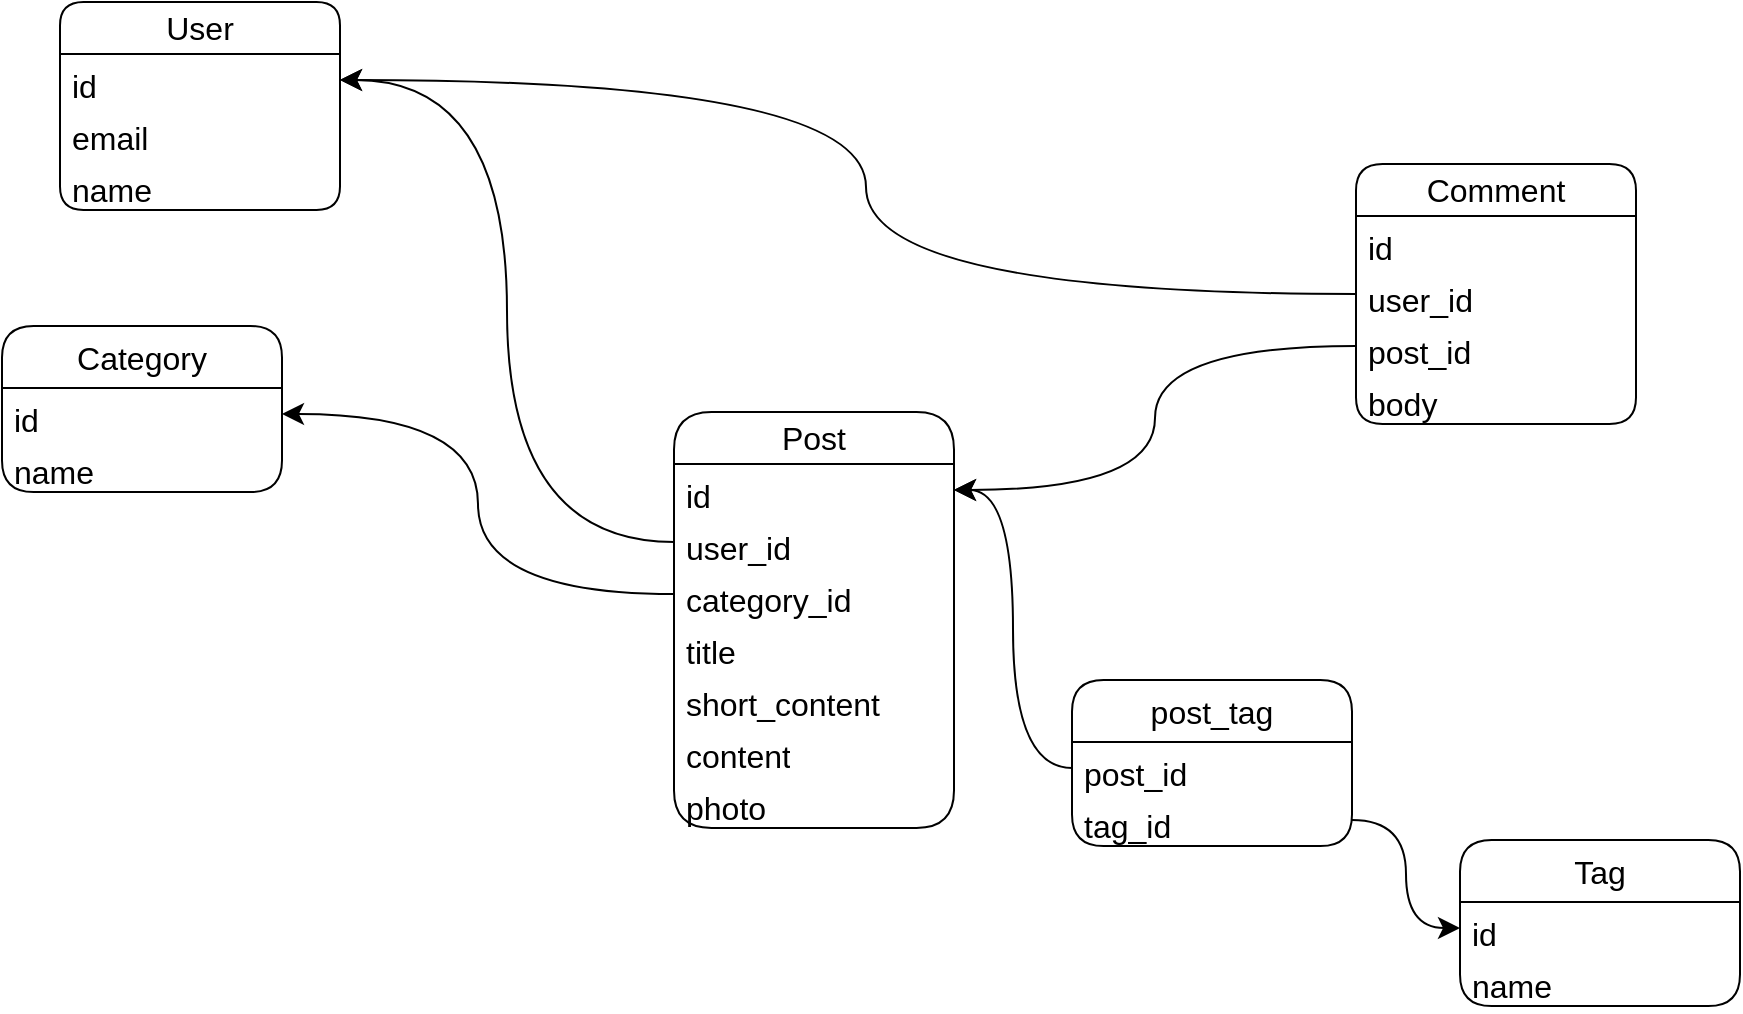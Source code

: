 <mxfile version="21.1.2" type="github">
  <diagram name="Page-1" id="UD6u9HZHboyNJPVJzfUx">
    <mxGraphModel dx="1903" dy="1117" grid="0" gridSize="10" guides="1" tooltips="1" connect="1" arrows="1" fold="1" page="0" pageScale="1" pageWidth="827" pageHeight="1169" math="0" shadow="0">
      <root>
        <mxCell id="0" />
        <mxCell id="1" parent="0" />
        <mxCell id="V_XAY4oXGYLlfpS1AK0X-1" value="User" style="swimlane;fontStyle=0;childLayout=stackLayout;horizontal=1;startSize=26;fillColor=none;horizontalStack=0;resizeParent=1;resizeParentMax=0;resizeLast=0;collapsible=1;marginBottom=0;whiteSpace=wrap;html=1;fontSize=16;rounded=1;" vertex="1" parent="1">
          <mxGeometry x="-357" y="-250" width="140" height="104" as="geometry" />
        </mxCell>
        <mxCell id="V_XAY4oXGYLlfpS1AK0X-2" value="id" style="text;strokeColor=none;fillColor=none;align=left;verticalAlign=top;spacingLeft=4;spacingRight=4;overflow=hidden;rotatable=0;points=[[0,0.5],[1,0.5]];portConstraint=eastwest;whiteSpace=wrap;html=1;fontSize=16;" vertex="1" parent="V_XAY4oXGYLlfpS1AK0X-1">
          <mxGeometry y="26" width="140" height="26" as="geometry" />
        </mxCell>
        <mxCell id="V_XAY4oXGYLlfpS1AK0X-3" value="email" style="text;strokeColor=none;fillColor=none;align=left;verticalAlign=top;spacingLeft=4;spacingRight=4;overflow=hidden;rotatable=0;points=[[0,0.5],[1,0.5]];portConstraint=eastwest;whiteSpace=wrap;html=1;fontSize=16;" vertex="1" parent="V_XAY4oXGYLlfpS1AK0X-1">
          <mxGeometry y="52" width="140" height="26" as="geometry" />
        </mxCell>
        <mxCell id="V_XAY4oXGYLlfpS1AK0X-4" value="name" style="text;strokeColor=none;fillColor=none;align=left;verticalAlign=top;spacingLeft=4;spacingRight=4;overflow=hidden;rotatable=0;points=[[0,0.5],[1,0.5]];portConstraint=eastwest;whiteSpace=wrap;html=1;fontSize=16;" vertex="1" parent="V_XAY4oXGYLlfpS1AK0X-1">
          <mxGeometry y="78" width="140" height="26" as="geometry" />
        </mxCell>
        <mxCell id="V_XAY4oXGYLlfpS1AK0X-5" value="Post" style="swimlane;fontStyle=0;childLayout=stackLayout;horizontal=1;startSize=26;fillColor=none;horizontalStack=0;resizeParent=1;resizeParentMax=0;resizeLast=0;collapsible=1;marginBottom=0;whiteSpace=wrap;html=1;fontSize=16;rounded=1;arcSize=24;" vertex="1" parent="1">
          <mxGeometry x="-50" y="-45" width="140" height="208" as="geometry" />
        </mxCell>
        <mxCell id="V_XAY4oXGYLlfpS1AK0X-6" value="id" style="text;strokeColor=none;fillColor=none;align=left;verticalAlign=top;spacingLeft=4;spacingRight=4;overflow=hidden;rotatable=0;points=[[0,0.5],[1,0.5]];portConstraint=eastwest;whiteSpace=wrap;html=1;fontSize=16;" vertex="1" parent="V_XAY4oXGYLlfpS1AK0X-5">
          <mxGeometry y="26" width="140" height="26" as="geometry" />
        </mxCell>
        <mxCell id="V_XAY4oXGYLlfpS1AK0X-18" value="user_id" style="text;strokeColor=none;fillColor=none;align=left;verticalAlign=top;spacingLeft=4;spacingRight=4;overflow=hidden;rotatable=0;points=[[0,0.5],[1,0.5]];portConstraint=eastwest;whiteSpace=wrap;html=1;fontSize=16;" vertex="1" parent="V_XAY4oXGYLlfpS1AK0X-5">
          <mxGeometry y="52" width="140" height="26" as="geometry" />
        </mxCell>
        <mxCell id="V_XAY4oXGYLlfpS1AK0X-33" value="category_id" style="text;strokeColor=none;fillColor=none;align=left;verticalAlign=top;spacingLeft=4;spacingRight=4;overflow=hidden;rotatable=0;points=[[0,0.5],[1,0.5]];portConstraint=eastwest;whiteSpace=wrap;html=1;fontSize=16;" vertex="1" parent="V_XAY4oXGYLlfpS1AK0X-5">
          <mxGeometry y="78" width="140" height="26" as="geometry" />
        </mxCell>
        <mxCell id="V_XAY4oXGYLlfpS1AK0X-7" value="title" style="text;strokeColor=none;fillColor=none;align=left;verticalAlign=top;spacingLeft=4;spacingRight=4;overflow=hidden;rotatable=0;points=[[0,0.5],[1,0.5]];portConstraint=eastwest;whiteSpace=wrap;html=1;fontSize=16;" vertex="1" parent="V_XAY4oXGYLlfpS1AK0X-5">
          <mxGeometry y="104" width="140" height="26" as="geometry" />
        </mxCell>
        <mxCell id="V_XAY4oXGYLlfpS1AK0X-8" value="short_content" style="text;strokeColor=none;fillColor=none;align=left;verticalAlign=top;spacingLeft=4;spacingRight=4;overflow=hidden;rotatable=0;points=[[0,0.5],[1,0.5]];portConstraint=eastwest;whiteSpace=wrap;html=1;fontSize=16;" vertex="1" parent="V_XAY4oXGYLlfpS1AK0X-5">
          <mxGeometry y="130" width="140" height="26" as="geometry" />
        </mxCell>
        <mxCell id="V_XAY4oXGYLlfpS1AK0X-9" value="content" style="text;strokeColor=none;fillColor=none;align=left;verticalAlign=top;spacingLeft=4;spacingRight=4;overflow=hidden;rotatable=0;points=[[0,0.5],[1,0.5]];portConstraint=eastwest;whiteSpace=wrap;html=1;fontSize=16;" vertex="1" parent="V_XAY4oXGYLlfpS1AK0X-5">
          <mxGeometry y="156" width="140" height="26" as="geometry" />
        </mxCell>
        <mxCell id="V_XAY4oXGYLlfpS1AK0X-10" value="photo" style="text;strokeColor=none;fillColor=none;align=left;verticalAlign=top;spacingLeft=4;spacingRight=4;overflow=hidden;rotatable=0;points=[[0,0.5],[1,0.5]];portConstraint=eastwest;whiteSpace=wrap;html=1;fontSize=16;" vertex="1" parent="V_XAY4oXGYLlfpS1AK0X-5">
          <mxGeometry y="182" width="140" height="26" as="geometry" />
        </mxCell>
        <mxCell id="V_XAY4oXGYLlfpS1AK0X-12" value="Comment" style="swimlane;fontStyle=0;childLayout=stackLayout;horizontal=1;startSize=26;fillColor=none;horizontalStack=0;resizeParent=1;resizeParentMax=0;resizeLast=0;collapsible=1;marginBottom=0;whiteSpace=wrap;html=1;fontSize=16;rounded=1;arcSize=17;" vertex="1" parent="1">
          <mxGeometry x="291" y="-169" width="140" height="130" as="geometry" />
        </mxCell>
        <mxCell id="V_XAY4oXGYLlfpS1AK0X-13" value="id" style="text;strokeColor=none;fillColor=none;align=left;verticalAlign=top;spacingLeft=4;spacingRight=4;overflow=hidden;rotatable=0;points=[[0,0.5],[1,0.5]];portConstraint=eastwest;whiteSpace=wrap;html=1;fontSize=16;" vertex="1" parent="V_XAY4oXGYLlfpS1AK0X-12">
          <mxGeometry y="26" width="140" height="26" as="geometry" />
        </mxCell>
        <mxCell id="V_XAY4oXGYLlfpS1AK0X-24" value="user_id" style="text;strokeColor=none;fillColor=none;align=left;verticalAlign=top;spacingLeft=4;spacingRight=4;overflow=hidden;rotatable=0;points=[[0,0.5],[1,0.5]];portConstraint=eastwest;whiteSpace=wrap;html=1;fontSize=16;" vertex="1" parent="V_XAY4oXGYLlfpS1AK0X-12">
          <mxGeometry y="52" width="140" height="26" as="geometry" />
        </mxCell>
        <mxCell id="V_XAY4oXGYLlfpS1AK0X-14" value="post_id" style="text;strokeColor=none;fillColor=none;align=left;verticalAlign=top;spacingLeft=4;spacingRight=4;overflow=hidden;rotatable=0;points=[[0,0.5],[1,0.5]];portConstraint=eastwest;whiteSpace=wrap;html=1;fontSize=16;" vertex="1" parent="V_XAY4oXGYLlfpS1AK0X-12">
          <mxGeometry y="78" width="140" height="26" as="geometry" />
        </mxCell>
        <mxCell id="V_XAY4oXGYLlfpS1AK0X-21" value="body" style="text;strokeColor=none;fillColor=none;align=left;verticalAlign=top;spacingLeft=4;spacingRight=4;overflow=hidden;rotatable=0;points=[[0,0.5],[1,0.5]];portConstraint=eastwest;whiteSpace=wrap;html=1;fontSize=16;" vertex="1" parent="V_XAY4oXGYLlfpS1AK0X-12">
          <mxGeometry y="104" width="140" height="26" as="geometry" />
        </mxCell>
        <mxCell id="V_XAY4oXGYLlfpS1AK0X-17" style="edgeStyle=orthogonalEdgeStyle;rounded=0;orthogonalLoop=1;jettySize=auto;html=1;entryX=1;entryY=0.5;entryDx=0;entryDy=0;fontSize=12;startSize=8;endSize=8;curved=1;" edge="1" parent="1" source="V_XAY4oXGYLlfpS1AK0X-14" target="V_XAY4oXGYLlfpS1AK0X-6">
          <mxGeometry relative="1" as="geometry" />
        </mxCell>
        <mxCell id="V_XAY4oXGYLlfpS1AK0X-20" value="" style="edgeStyle=orthogonalEdgeStyle;curved=1;rounded=0;orthogonalLoop=1;jettySize=auto;html=1;fontSize=12;startSize=8;endSize=8;entryX=1;entryY=0.5;entryDx=0;entryDy=0;" edge="1" parent="1" source="V_XAY4oXGYLlfpS1AK0X-18" target="V_XAY4oXGYLlfpS1AK0X-2">
          <mxGeometry relative="1" as="geometry" />
        </mxCell>
        <mxCell id="V_XAY4oXGYLlfpS1AK0X-25" style="edgeStyle=orthogonalEdgeStyle;curved=1;rounded=0;orthogonalLoop=1;jettySize=auto;html=1;fontSize=12;startSize=8;endSize=8;exitX=0;exitY=0.5;exitDx=0;exitDy=0;" edge="1" parent="1" source="V_XAY4oXGYLlfpS1AK0X-24" target="V_XAY4oXGYLlfpS1AK0X-2">
          <mxGeometry relative="1" as="geometry">
            <mxPoint x="-213" y="-214" as="targetPoint" />
            <Array as="points">
              <mxPoint x="46" y="-104" />
              <mxPoint x="46" y="-211" />
            </Array>
          </mxGeometry>
        </mxCell>
        <mxCell id="V_XAY4oXGYLlfpS1AK0X-26" value="Category" style="swimlane;fontStyle=0;childLayout=stackLayout;horizontal=1;startSize=31;fillColor=none;horizontalStack=0;resizeParent=1;resizeParentMax=0;resizeLast=0;collapsible=1;marginBottom=0;whiteSpace=wrap;html=1;fontSize=16;rounded=1;arcSize=17;" vertex="1" parent="1">
          <mxGeometry x="-386" y="-88" width="140" height="83" as="geometry" />
        </mxCell>
        <mxCell id="V_XAY4oXGYLlfpS1AK0X-27" value="id" style="text;strokeColor=none;fillColor=none;align=left;verticalAlign=top;spacingLeft=4;spacingRight=4;overflow=hidden;rotatable=0;points=[[0,0.5],[1,0.5]];portConstraint=eastwest;whiteSpace=wrap;html=1;fontSize=16;" vertex="1" parent="V_XAY4oXGYLlfpS1AK0X-26">
          <mxGeometry y="31" width="140" height="26" as="geometry" />
        </mxCell>
        <mxCell id="V_XAY4oXGYLlfpS1AK0X-28" value="name" style="text;strokeColor=none;fillColor=none;align=left;verticalAlign=top;spacingLeft=4;spacingRight=4;overflow=hidden;rotatable=0;points=[[0,0.5],[1,0.5]];portConstraint=eastwest;whiteSpace=wrap;html=1;fontSize=16;" vertex="1" parent="V_XAY4oXGYLlfpS1AK0X-26">
          <mxGeometry y="57" width="140" height="26" as="geometry" />
        </mxCell>
        <mxCell id="V_XAY4oXGYLlfpS1AK0X-34" style="edgeStyle=orthogonalEdgeStyle;curved=1;rounded=0;orthogonalLoop=1;jettySize=auto;html=1;entryX=1;entryY=0.5;entryDx=0;entryDy=0;fontSize=12;startSize=8;endSize=8;" edge="1" parent="1" source="V_XAY4oXGYLlfpS1AK0X-33" target="V_XAY4oXGYLlfpS1AK0X-27">
          <mxGeometry relative="1" as="geometry" />
        </mxCell>
        <mxCell id="V_XAY4oXGYLlfpS1AK0X-35" value="Tag" style="swimlane;fontStyle=0;childLayout=stackLayout;horizontal=1;startSize=31;fillColor=none;horizontalStack=0;resizeParent=1;resizeParentMax=0;resizeLast=0;collapsible=1;marginBottom=0;whiteSpace=wrap;html=1;fontSize=16;rounded=1;arcSize=17;" vertex="1" parent="1">
          <mxGeometry x="343" y="169" width="140" height="83" as="geometry" />
        </mxCell>
        <mxCell id="V_XAY4oXGYLlfpS1AK0X-36" value="id" style="text;strokeColor=none;fillColor=none;align=left;verticalAlign=top;spacingLeft=4;spacingRight=4;overflow=hidden;rotatable=0;points=[[0,0.5],[1,0.5]];portConstraint=eastwest;whiteSpace=wrap;html=1;fontSize=16;" vertex="1" parent="V_XAY4oXGYLlfpS1AK0X-35">
          <mxGeometry y="31" width="140" height="26" as="geometry" />
        </mxCell>
        <mxCell id="V_XAY4oXGYLlfpS1AK0X-37" value="name" style="text;strokeColor=none;fillColor=none;align=left;verticalAlign=top;spacingLeft=4;spacingRight=4;overflow=hidden;rotatable=0;points=[[0,0.5],[1,0.5]];portConstraint=eastwest;whiteSpace=wrap;html=1;fontSize=16;" vertex="1" parent="V_XAY4oXGYLlfpS1AK0X-35">
          <mxGeometry y="57" width="140" height="26" as="geometry" />
        </mxCell>
        <mxCell id="V_XAY4oXGYLlfpS1AK0X-38" value="post_tag" style="swimlane;fontStyle=0;childLayout=stackLayout;horizontal=1;startSize=31;fillColor=none;horizontalStack=0;resizeParent=1;resizeParentMax=0;resizeLast=0;collapsible=1;marginBottom=0;whiteSpace=wrap;html=1;fontSize=16;rounded=1;arcSize=17;" vertex="1" parent="1">
          <mxGeometry x="149" y="89" width="140" height="83" as="geometry" />
        </mxCell>
        <mxCell id="V_XAY4oXGYLlfpS1AK0X-40" value="post_id" style="text;strokeColor=none;fillColor=none;align=left;verticalAlign=top;spacingLeft=4;spacingRight=4;overflow=hidden;rotatable=0;points=[[0,0.5],[1,0.5]];portConstraint=eastwest;whiteSpace=wrap;html=1;fontSize=16;" vertex="1" parent="V_XAY4oXGYLlfpS1AK0X-38">
          <mxGeometry y="31" width="140" height="26" as="geometry" />
        </mxCell>
        <mxCell id="V_XAY4oXGYLlfpS1AK0X-39" value="tag_id" style="text;strokeColor=none;fillColor=none;align=left;verticalAlign=top;spacingLeft=4;spacingRight=4;overflow=hidden;rotatable=0;points=[[0,0.5],[1,0.5]];portConstraint=eastwest;whiteSpace=wrap;html=1;fontSize=16;" vertex="1" parent="V_XAY4oXGYLlfpS1AK0X-38">
          <mxGeometry y="57" width="140" height="26" as="geometry" />
        </mxCell>
        <mxCell id="V_XAY4oXGYLlfpS1AK0X-41" value="" style="edgeStyle=orthogonalEdgeStyle;curved=1;rounded=0;orthogonalLoop=1;jettySize=auto;html=1;fontSize=12;startSize=8;endSize=8;entryX=1;entryY=0.5;entryDx=0;entryDy=0;" edge="1" parent="1" source="V_XAY4oXGYLlfpS1AK0X-40" target="V_XAY4oXGYLlfpS1AK0X-6">
          <mxGeometry relative="1" as="geometry">
            <mxPoint x="94" y="144" as="targetPoint" />
          </mxGeometry>
        </mxCell>
        <mxCell id="V_XAY4oXGYLlfpS1AK0X-42" value="" style="edgeStyle=orthogonalEdgeStyle;rounded=0;orthogonalLoop=1;jettySize=auto;html=1;fontSize=12;startSize=8;endSize=8;entryX=0;entryY=0.5;entryDx=0;entryDy=0;curved=1;" edge="1" parent="1" source="V_XAY4oXGYLlfpS1AK0X-39" target="V_XAY4oXGYLlfpS1AK0X-36">
          <mxGeometry relative="1" as="geometry" />
        </mxCell>
      </root>
    </mxGraphModel>
  </diagram>
</mxfile>
